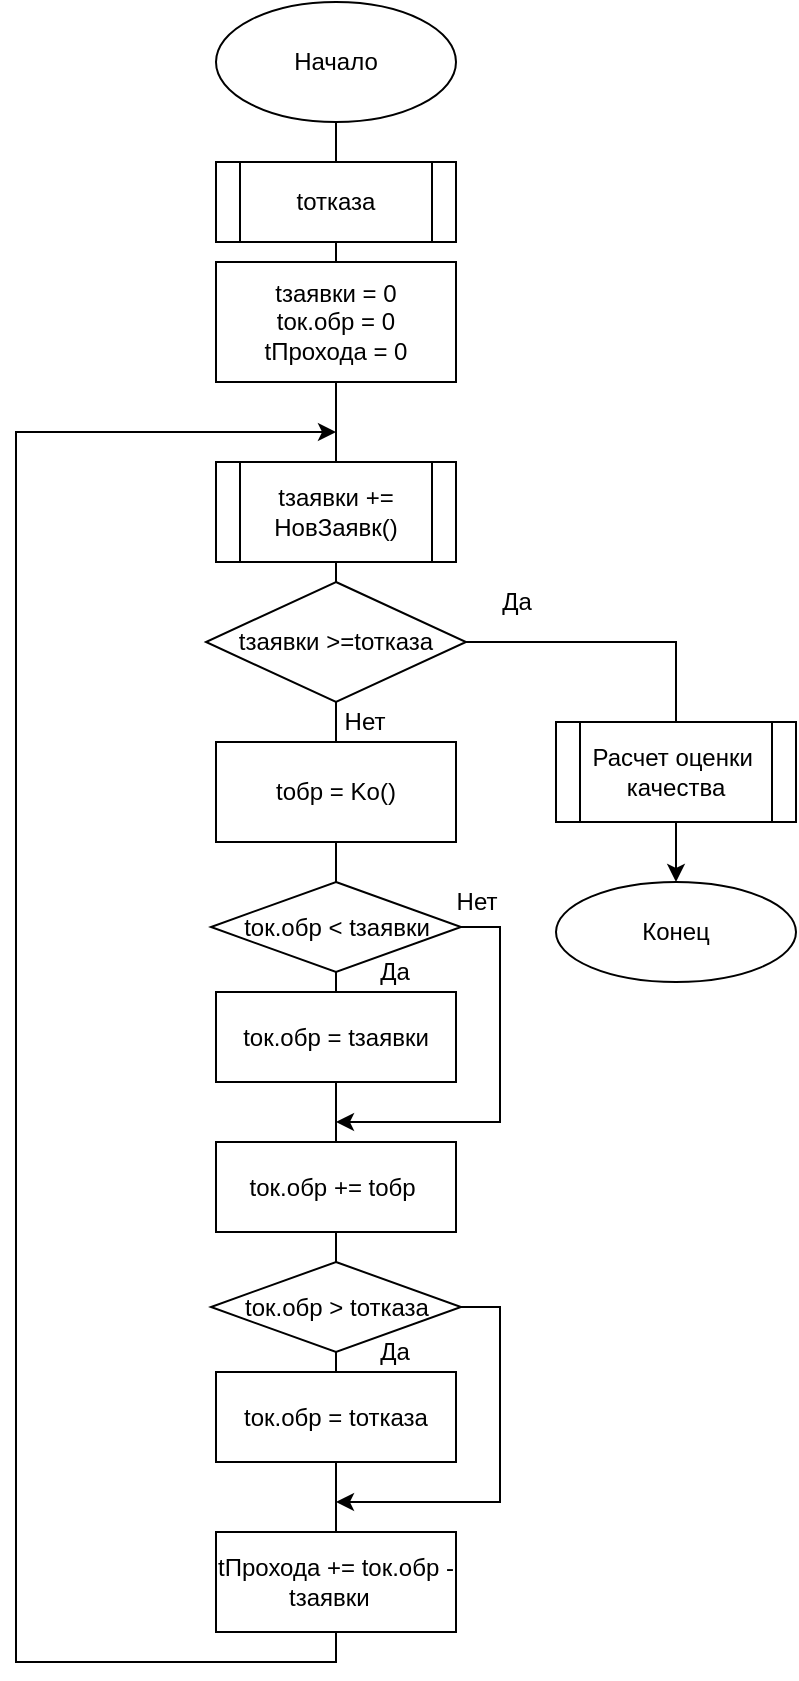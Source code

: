 <mxfile version="15.7.0" type="device"><diagram id="nUXF4zzYWz2mCUw8AEo0" name="Page-1"><mxGraphModel dx="1422" dy="720" grid="1" gridSize="10" guides="1" tooltips="1" connect="1" arrows="1" fold="1" page="1" pageScale="1" pageWidth="827" pageHeight="1169" math="0" shadow="0"><root><mxCell id="0"/><mxCell id="1" parent="0"/><mxCell id="uHK6-5OVMfCAQB7DZIC--14" style="edgeStyle=orthogonalEdgeStyle;rounded=0;orthogonalLoop=1;jettySize=auto;html=1;exitX=1;exitY=0.5;exitDx=0;exitDy=0;" edge="1" parent="1" source="uHK6-5OVMfCAQB7DZIC--13" target="uHK6-5OVMfCAQB7DZIC--8"><mxGeometry relative="1" as="geometry"/></mxCell><mxCell id="uHK6-5OVMfCAQB7DZIC--1" style="edgeStyle=orthogonalEdgeStyle;rounded=0;orthogonalLoop=1;jettySize=auto;html=1;exitX=0.5;exitY=1;exitDx=0;exitDy=0;" edge="1" parent="1" source="uHK6-5OVMfCAQB7DZIC--2"><mxGeometry relative="1" as="geometry"><Array as="points"><mxPoint x="400" y="890"/><mxPoint x="240" y="890"/><mxPoint x="240" y="275"/></Array><mxPoint x="400" y="275" as="targetPoint"/></mxGeometry></mxCell><mxCell id="uHK6-5OVMfCAQB7DZIC--2" value="Начало" style="ellipse;whiteSpace=wrap;html=1;" vertex="1" parent="1"><mxGeometry x="340" y="60" width="120" height="60" as="geometry"/></mxCell><mxCell id="uHK6-5OVMfCAQB7DZIC--5" value="tотказа" style="shape=process;whiteSpace=wrap;html=1;backgroundOutline=1;" vertex="1" parent="1"><mxGeometry x="340" y="140" width="120" height="40" as="geometry"/></mxCell><mxCell id="uHK6-5OVMfCAQB7DZIC--7" value="Расчет оценки&amp;nbsp;&lt;br&gt;качества" style="shape=process;whiteSpace=wrap;html=1;backgroundOutline=1;" vertex="1" parent="1"><mxGeometry x="510" y="420" width="120" height="50" as="geometry"/></mxCell><mxCell id="uHK6-5OVMfCAQB7DZIC--8" value="Конец" style="ellipse;whiteSpace=wrap;html=1;" vertex="1" parent="1"><mxGeometry x="510" y="500" width="120" height="50" as="geometry"/></mxCell><mxCell id="uHK6-5OVMfCAQB7DZIC--10" value="tзаявки = 0&lt;br&gt;tок.обр = 0&lt;br&gt;tПрохода = 0" style="rounded=0;whiteSpace=wrap;html=1;" vertex="1" parent="1"><mxGeometry x="340" y="190" width="120" height="60" as="geometry"/></mxCell><mxCell id="uHK6-5OVMfCAQB7DZIC--12" value="tзаявки += НовЗаявк()" style="shape=process;whiteSpace=wrap;html=1;backgroundOutline=1;" vertex="1" parent="1"><mxGeometry x="340" y="290" width="120" height="50" as="geometry"/></mxCell><mxCell id="uHK6-5OVMfCAQB7DZIC--13" value="&lt;span&gt;tзаявки &amp;gt;=&lt;/span&gt;tотказа" style="rhombus;whiteSpace=wrap;html=1;" vertex="1" parent="1"><mxGeometry x="335" y="350" width="130" height="60" as="geometry"/></mxCell><mxCell id="uHK6-5OVMfCAQB7DZIC--15" value="tобр = Ko()" style="rounded=0;whiteSpace=wrap;html=1;" vertex="1" parent="1"><mxGeometry x="340" y="430" width="120" height="50" as="geometry"/></mxCell><mxCell id="uHK6-5OVMfCAQB7DZIC--16" value="Да" style="text;html=1;align=center;verticalAlign=middle;resizable=0;points=[];autosize=1;strokeColor=none;fillColor=none;" vertex="1" parent="1"><mxGeometry x="475" y="350" width="30" height="20" as="geometry"/></mxCell><mxCell id="uHK6-5OVMfCAQB7DZIC--17" value="Нет" style="text;html=1;align=center;verticalAlign=middle;resizable=0;points=[];autosize=1;strokeColor=none;fillColor=none;" vertex="1" parent="1"><mxGeometry x="394" y="410" width="40" height="20" as="geometry"/></mxCell><mxCell id="uHK6-5OVMfCAQB7DZIC--21" style="edgeStyle=orthogonalEdgeStyle;rounded=0;orthogonalLoop=1;jettySize=auto;html=1;exitX=1;exitY=0.5;exitDx=0;exitDy=0;" edge="1" parent="1" source="uHK6-5OVMfCAQB7DZIC--19"><mxGeometry relative="1" as="geometry"><mxPoint x="400" y="620" as="targetPoint"/><Array as="points"><mxPoint x="482" y="522"/><mxPoint x="482" y="620"/></Array></mxGeometry></mxCell><mxCell id="uHK6-5OVMfCAQB7DZIC--19" value="&lt;span&gt;tок.обр &amp;lt;&amp;nbsp;&lt;/span&gt;tзаявки" style="rhombus;whiteSpace=wrap;html=1;" vertex="1" parent="1"><mxGeometry x="337.5" y="500" width="125" height="45" as="geometry"/></mxCell><mxCell id="uHK6-5OVMfCAQB7DZIC--20" value="&lt;span&gt;tок.обр =&amp;nbsp;&lt;/span&gt;&lt;span&gt;tзаявки&lt;/span&gt;" style="rounded=0;whiteSpace=wrap;html=1;" vertex="1" parent="1"><mxGeometry x="340" y="555" width="120" height="45" as="geometry"/></mxCell><mxCell id="uHK6-5OVMfCAQB7DZIC--22" value="Нет" style="text;html=1;align=center;verticalAlign=middle;resizable=0;points=[];autosize=1;strokeColor=none;fillColor=none;" vertex="1" parent="1"><mxGeometry x="450" y="500" width="40" height="20" as="geometry"/></mxCell><mxCell id="uHK6-5OVMfCAQB7DZIC--23" value="Да" style="text;html=1;align=center;verticalAlign=middle;resizable=0;points=[];autosize=1;strokeColor=none;fillColor=none;" vertex="1" parent="1"><mxGeometry x="414" y="535" width="30" height="20" as="geometry"/></mxCell><mxCell id="uHK6-5OVMfCAQB7DZIC--24" value="&lt;span&gt;tок.обр +=&amp;nbsp;&lt;/span&gt;tобр&amp;nbsp;" style="rounded=0;whiteSpace=wrap;html=1;" vertex="1" parent="1"><mxGeometry x="340" y="630" width="120" height="45" as="geometry"/></mxCell><mxCell id="uHK6-5OVMfCAQB7DZIC--25" style="edgeStyle=orthogonalEdgeStyle;rounded=0;orthogonalLoop=1;jettySize=auto;html=1;exitX=1;exitY=0.5;exitDx=0;exitDy=0;" edge="1" parent="1" source="uHK6-5OVMfCAQB7DZIC--26"><mxGeometry relative="1" as="geometry"><mxPoint x="400" y="810" as="targetPoint"/><Array as="points"><mxPoint x="482" y="712"/><mxPoint x="482" y="810"/></Array></mxGeometry></mxCell><mxCell id="uHK6-5OVMfCAQB7DZIC--26" value="&lt;span&gt;tок.обр &amp;gt;&amp;nbsp;&lt;/span&gt;tотказа" style="rhombus;whiteSpace=wrap;html=1;" vertex="1" parent="1"><mxGeometry x="337.5" y="690" width="125" height="45" as="geometry"/></mxCell><mxCell id="uHK6-5OVMfCAQB7DZIC--27" value="&lt;span&gt;tок.обр =&amp;nbsp;&lt;/span&gt;tотказа" style="rounded=0;whiteSpace=wrap;html=1;" vertex="1" parent="1"><mxGeometry x="340" y="745" width="120" height="45" as="geometry"/></mxCell><mxCell id="uHK6-5OVMfCAQB7DZIC--28" value="Да" style="text;html=1;align=center;verticalAlign=middle;resizable=0;points=[];autosize=1;strokeColor=none;fillColor=none;" vertex="1" parent="1"><mxGeometry x="414" y="725" width="30" height="20" as="geometry"/></mxCell><mxCell id="uHK6-5OVMfCAQB7DZIC--29" value="&lt;span&gt;tПрохода +=&amp;nbsp;&lt;/span&gt;tок.обр - tзаявки&amp;nbsp;&lt;span&gt;&amp;nbsp;&lt;/span&gt;" style="rounded=0;whiteSpace=wrap;html=1;" vertex="1" parent="1"><mxGeometry x="340" y="825" width="120" height="50" as="geometry"/></mxCell></root></mxGraphModel></diagram></mxfile>